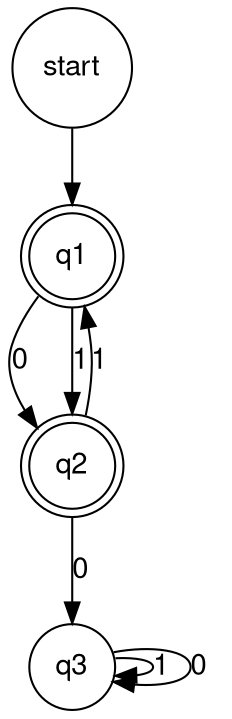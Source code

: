 graph robotFramework {
    fontsize = 20;
    fontname = "Helvetica,Arial,sans-serif";
    node [fontname = "Helvetica,Arial,sans-serif";];
    edge [fontname = "Helvetica,Ariasans-serif";];
    node [shape = circle;];
    // q3 [peripheries = 2;];
    q1 [peripheries = 2;];
    q2 [peripheries = 2;];
    
    start -- q1 [dir = forward;];
    q1 -- q2 [label = "0"; dir = forward;];
    q1 -- q2 [label = "1"; dir = forward;];
    q2 -- q3 [label = "0"; dir = forward;];
    q2 -- q1 [label = "1"; dir = forward;];
    q3 -- q3 [label = "1"; dir = forward;];
    q3 -- q3 [label = "0"; dir = forward;];
}